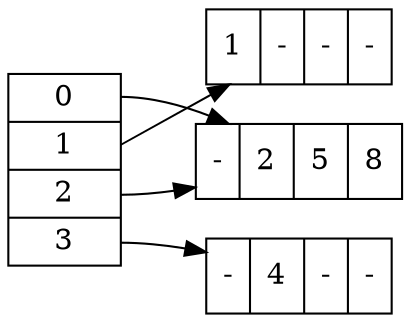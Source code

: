 digraph recordnodes {
    rankdir=LR
    node [shape=record];
    struct1 [label="<f0> 0|<f1> 1|<f2> 2|<f3> 3"];
    struct2 [label="{<f0> 1|<f1> -|<f2> -|<f3> -}"];
    struct3 [label="{<f0> -|<f1> 2|<f2> 5|<f3> 8}"];
    struct4 [label="{<f0> -|<f1> 4|<f2> -|<f3> -}"];
    struct1:f0 -> struct3;
    struct1:f1 -> struct2;
    struct1:f2 -> struct3;
    struct1:f3 -> struct4;
}
